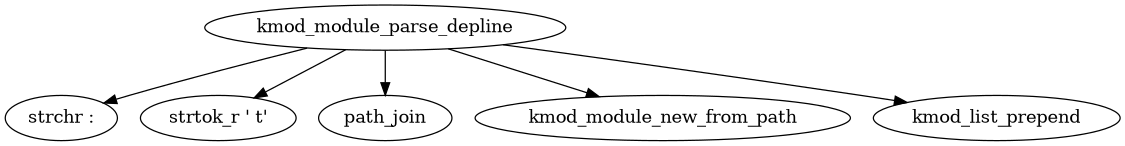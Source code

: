 digraph G
{
	size = "7.5 7.5"
	kmod_module_parse_depline -> "strchr :";
	kmod_module_parse_depline -> "strtok_r ' \t'";
	kmod_module_parse_depline -> path_join;
	kmod_module_parse_depline -> kmod_module_new_from_path;
	kmod_module_parse_depline -> kmod_list_prepend;

}
